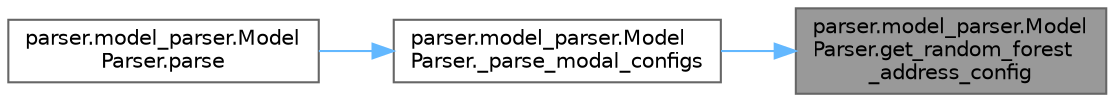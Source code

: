 digraph "parser.model_parser.ModelParser.get_random_forest_address_config"
{
 // INTERACTIVE_SVG=YES
 // LATEX_PDF_SIZE
  bgcolor="transparent";
  edge [fontname=Helvetica,fontsize=10,labelfontname=Helvetica,labelfontsize=10];
  node [fontname=Helvetica,fontsize=10,shape=box,height=0.2,width=0.4];
  rankdir="RL";
  Node1 [label="parser.model_parser.Model\lParser.get_random_forest\l_address_config",height=0.2,width=0.4,color="gray40", fillcolor="grey60", style="filled", fontcolor="black",tooltip=" "];
  Node1 -> Node2 [dir="back",color="steelblue1",style="solid"];
  Node2 [label="parser.model_parser.Model\lParser._parse_modal_configs",height=0.2,width=0.4,color="grey40", fillcolor="white", style="filled",URL="$classparser_1_1model__parser_1_1_model_parser.html#a6267210c4850b549f5fc90f3a90e7912",tooltip=" "];
  Node2 -> Node3 [dir="back",color="steelblue1",style="solid"];
  Node3 [label="parser.model_parser.Model\lParser.parse",height=0.2,width=0.4,color="grey40", fillcolor="white", style="filled",URL="$classparser_1_1model__parser_1_1_model_parser.html#a6eacbfbf440e6a79e6356375e623a9dc",tooltip=" "];
}
